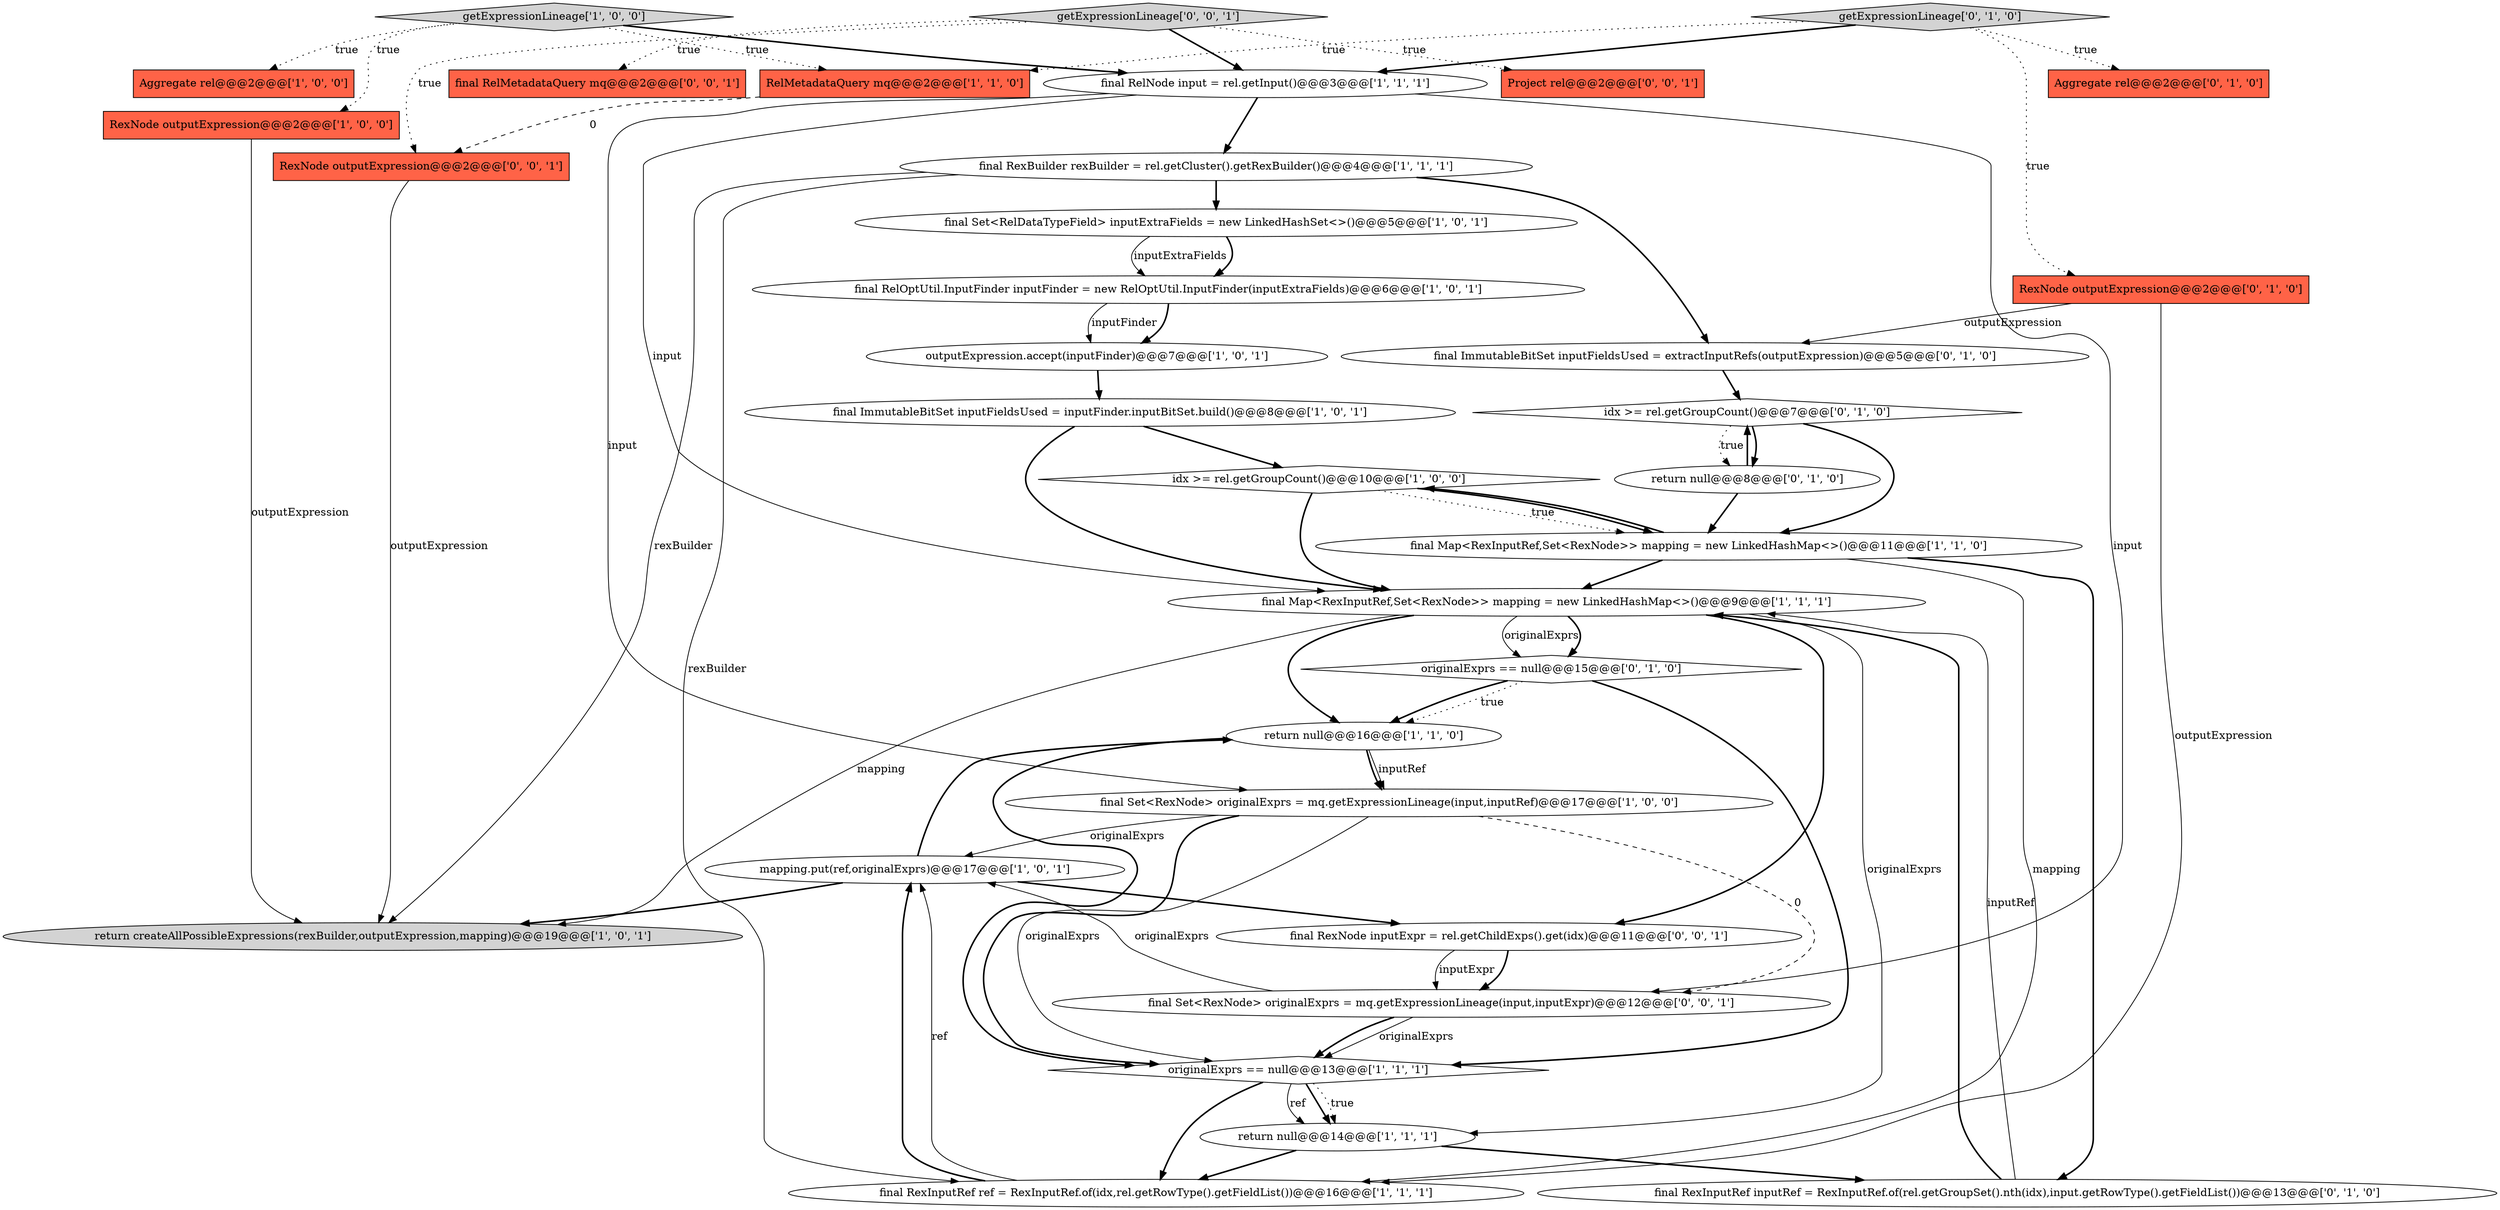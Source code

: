 digraph {
12 [style = filled, label = "final ImmutableBitSet inputFieldsUsed = inputFinder.inputBitSet.build()@@@8@@@['1', '0', '1']", fillcolor = white, shape = ellipse image = "AAA0AAABBB1BBB"];
0 [style = filled, label = "RexNode outputExpression@@@2@@@['1', '0', '0']", fillcolor = tomato, shape = box image = "AAA0AAABBB1BBB"];
28 [style = filled, label = "getExpressionLineage['0', '0', '1']", fillcolor = lightgray, shape = diamond image = "AAA0AAABBB3BBB"];
22 [style = filled, label = "originalExprs == null@@@15@@@['0', '1', '0']", fillcolor = white, shape = diamond image = "AAA0AAABBB2BBB"];
7 [style = filled, label = "final Map<RexInputRef,Set<RexNode>> mapping = new LinkedHashMap<>()@@@9@@@['1', '1', '1']", fillcolor = white, shape = ellipse image = "AAA0AAABBB1BBB"];
23 [style = filled, label = "idx >= rel.getGroupCount()@@@7@@@['0', '1', '0']", fillcolor = white, shape = diamond image = "AAA0AAABBB2BBB"];
27 [style = filled, label = "RexNode outputExpression@@@2@@@['0', '1', '0']", fillcolor = tomato, shape = box image = "AAA0AAABBB2BBB"];
31 [style = filled, label = "final RelMetadataQuery mq@@@2@@@['0', '0', '1']", fillcolor = tomato, shape = box image = "AAA0AAABBB3BBB"];
10 [style = filled, label = "final Set<RexNode> originalExprs = mq.getExpressionLineage(input,inputRef)@@@17@@@['1', '0', '0']", fillcolor = white, shape = ellipse image = "AAA0AAABBB1BBB"];
5 [style = filled, label = "getExpressionLineage['1', '0', '0']", fillcolor = lightgray, shape = diamond image = "AAA0AAABBB1BBB"];
8 [style = filled, label = "outputExpression.accept(inputFinder)@@@7@@@['1', '0', '1']", fillcolor = white, shape = ellipse image = "AAA0AAABBB1BBB"];
14 [style = filled, label = "final Map<RexInputRef,Set<RexNode>> mapping = new LinkedHashMap<>()@@@11@@@['1', '1', '0']", fillcolor = white, shape = ellipse image = "AAA0AAABBB1BBB"];
17 [style = filled, label = "idx >= rel.getGroupCount()@@@10@@@['1', '0', '0']", fillcolor = white, shape = diamond image = "AAA0AAABBB1BBB"];
4 [style = filled, label = "return createAllPossibleExpressions(rexBuilder,outputExpression,mapping)@@@19@@@['1', '0', '1']", fillcolor = lightgray, shape = ellipse image = "AAA0AAABBB1BBB"];
16 [style = filled, label = "final RelOptUtil.InputFinder inputFinder = new RelOptUtil.InputFinder(inputExtraFields)@@@6@@@['1', '0', '1']", fillcolor = white, shape = ellipse image = "AAA0AAABBB1BBB"];
29 [style = filled, label = "final RexNode inputExpr = rel.getChildExps().get(idx)@@@11@@@['0', '0', '1']", fillcolor = white, shape = ellipse image = "AAA0AAABBB3BBB"];
33 [style = filled, label = "RexNode outputExpression@@@2@@@['0', '0', '1']", fillcolor = tomato, shape = box image = "AAA0AAABBB3BBB"];
3 [style = filled, label = "final RexInputRef ref = RexInputRef.of(idx,rel.getRowType().getFieldList())@@@16@@@['1', '1', '1']", fillcolor = white, shape = ellipse image = "AAA0AAABBB1BBB"];
24 [style = filled, label = "Aggregate rel@@@2@@@['0', '1', '0']", fillcolor = tomato, shape = box image = "AAA0AAABBB2BBB"];
2 [style = filled, label = "mapping.put(ref,originalExprs)@@@17@@@['1', '0', '1']", fillcolor = white, shape = ellipse image = "AAA0AAABBB1BBB"];
21 [style = filled, label = "getExpressionLineage['0', '1', '0']", fillcolor = lightgray, shape = diamond image = "AAA0AAABBB2BBB"];
9 [style = filled, label = "RelMetadataQuery mq@@@2@@@['1', '1', '0']", fillcolor = tomato, shape = box image = "AAA0AAABBB1BBB"];
20 [style = filled, label = "final RexInputRef inputRef = RexInputRef.of(rel.getGroupSet().nth(idx),input.getRowType().getFieldList())@@@13@@@['0', '1', '0']", fillcolor = white, shape = ellipse image = "AAA0AAABBB2BBB"];
19 [style = filled, label = "return null@@@14@@@['1', '1', '1']", fillcolor = white, shape = ellipse image = "AAA0AAABBB1BBB"];
13 [style = filled, label = "final Set<RelDataTypeField> inputExtraFields = new LinkedHashSet<>()@@@5@@@['1', '0', '1']", fillcolor = white, shape = ellipse image = "AAA0AAABBB1BBB"];
6 [style = filled, label = "final RelNode input = rel.getInput()@@@3@@@['1', '1', '1']", fillcolor = white, shape = ellipse image = "AAA0AAABBB1BBB"];
32 [style = filled, label = "final Set<RexNode> originalExprs = mq.getExpressionLineage(input,inputExpr)@@@12@@@['0', '0', '1']", fillcolor = white, shape = ellipse image = "AAA0AAABBB3BBB"];
30 [style = filled, label = "Project rel@@@2@@@['0', '0', '1']", fillcolor = tomato, shape = box image = "AAA0AAABBB3BBB"];
1 [style = filled, label = "Aggregate rel@@@2@@@['1', '0', '0']", fillcolor = tomato, shape = box image = "AAA0AAABBB1BBB"];
15 [style = filled, label = "return null@@@16@@@['1', '1', '0']", fillcolor = white, shape = ellipse image = "AAA0AAABBB1BBB"];
25 [style = filled, label = "return null@@@8@@@['0', '1', '0']", fillcolor = white, shape = ellipse image = "AAA0AAABBB2BBB"];
26 [style = filled, label = "final ImmutableBitSet inputFieldsUsed = extractInputRefs(outputExpression)@@@5@@@['0', '1', '0']", fillcolor = white, shape = ellipse image = "AAA0AAABBB2BBB"];
11 [style = filled, label = "final RexBuilder rexBuilder = rel.getCluster().getRexBuilder()@@@4@@@['1', '1', '1']", fillcolor = white, shape = ellipse image = "AAA0AAABBB1BBB"];
18 [style = filled, label = "originalExprs == null@@@13@@@['1', '1', '1']", fillcolor = white, shape = diamond image = "AAA0AAABBB1BBB"];
10->18 [style = bold, label=""];
6->32 [style = solid, label="input"];
18->3 [style = bold, label=""];
23->25 [style = bold, label=""];
15->10 [style = bold, label=""];
28->6 [style = bold, label=""];
32->2 [style = solid, label="originalExprs"];
18->19 [style = solid, label="ref"];
6->10 [style = solid, label="input"];
22->15 [style = bold, label=""];
14->3 [style = solid, label="mapping"];
10->18 [style = solid, label="originalExprs"];
28->31 [style = dotted, label="true"];
16->8 [style = bold, label=""];
21->6 [style = bold, label=""];
27->3 [style = solid, label="outputExpression"];
25->23 [style = bold, label=""];
28->33 [style = dotted, label="true"];
19->20 [style = bold, label=""];
5->1 [style = dotted, label="true"];
12->17 [style = bold, label=""];
15->10 [style = solid, label="inputRef"];
32->18 [style = solid, label="originalExprs"];
18->19 [style = bold, label=""];
33->4 [style = solid, label="outputExpression"];
17->14 [style = dotted, label="true"];
18->19 [style = dotted, label="true"];
21->27 [style = dotted, label="true"];
14->17 [style = bold, label=""];
3->2 [style = solid, label="ref"];
7->22 [style = solid, label="originalExprs"];
16->8 [style = solid, label="inputFinder"];
25->14 [style = bold, label=""];
5->0 [style = dotted, label="true"];
7->4 [style = solid, label="mapping"];
11->3 [style = solid, label="rexBuilder"];
2->4 [style = bold, label=""];
15->18 [style = bold, label=""];
13->16 [style = bold, label=""];
6->7 [style = solid, label="input"];
0->4 [style = solid, label="outputExpression"];
12->7 [style = bold, label=""];
11->4 [style = solid, label="rexBuilder"];
14->7 [style = bold, label=""];
9->33 [style = dashed, label="0"];
13->16 [style = solid, label="inputExtraFields"];
17->7 [style = bold, label=""];
23->14 [style = bold, label=""];
28->30 [style = dotted, label="true"];
7->22 [style = bold, label=""];
22->18 [style = bold, label=""];
21->9 [style = dotted, label="true"];
5->6 [style = bold, label=""];
3->2 [style = bold, label=""];
21->24 [style = dotted, label="true"];
10->32 [style = dashed, label="0"];
17->14 [style = bold, label=""];
29->32 [style = bold, label=""];
6->11 [style = bold, label=""];
26->23 [style = bold, label=""];
11->13 [style = bold, label=""];
2->15 [style = bold, label=""];
10->2 [style = solid, label="originalExprs"];
7->19 [style = solid, label="originalExprs"];
29->32 [style = solid, label="inputExpr"];
8->12 [style = bold, label=""];
5->9 [style = dotted, label="true"];
7->15 [style = bold, label=""];
27->26 [style = solid, label="outputExpression"];
32->18 [style = bold, label=""];
20->7 [style = bold, label=""];
2->29 [style = bold, label=""];
22->15 [style = dotted, label="true"];
19->3 [style = bold, label=""];
23->25 [style = dotted, label="true"];
20->7 [style = solid, label="inputRef"];
14->20 [style = bold, label=""];
11->26 [style = bold, label=""];
7->29 [style = bold, label=""];
}
